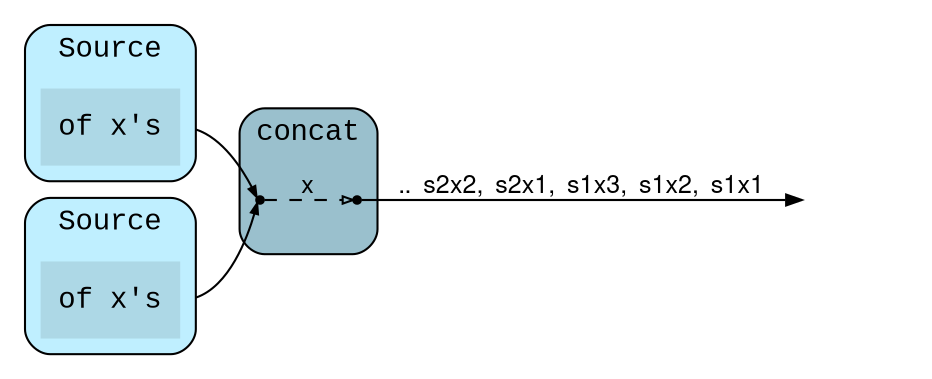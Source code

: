 digraph op_concat {
    rankdir ="LR"
    fontname="Courier New,Helvetica"
    compound=true
    // splines=curved
    node [shape=box fontname="Courier New,Helvetica,Comic Sans MS"]
    edge [arrowsize=.75 fontsize=12 fontname="Helvetica,Comic Sans MS" fontstyle=bold]

    // map begin

    subgraph cluster_source_1 {
        style="filled,rounded"
        fillcolor=lightblue1
        label="Source"
        s1_gen [label="of x's" color="lightblue" style=filled]
    }

    // dm_udf -> s1_gen:w [style=dashed arrowhead=none arrowsize=0.5 lhead=cluster_source_1]
    // s1_gen:e -> dm_fout [style=dashed arrowhead=empty arrowsize=0.5 ltail=cluster_source_1]

    subgraph cluster_source_2 {
        style="filled,rounded"
        fillcolor=lightblue1
        label="Source"
        s2_gen [label="of x's" color="lightblue" style=filled]
    }

    // dm_udf -> s2_gen:e [style=dashed arrowhead=none arrowsize=0.5 lhead=cluster_source_2]
    // s2_gen:w -> dm_fout [style=dashed arrowhead=empty arrowsize=0.5 ltail=cluster_source_2]

    subgraph cluster_concat {
        label="concat"
        labeljust="l"
        style="filled,rounded"
        fillcolor=lightblue3

        dm_fin [label="" shape=point]
        dm_fout [label="" shape=point]

        dm_fin -> dm_fout [label=x style=dashed arrowhead=empty arrowsize=0.5]
    }

    s1_gen:e -> dm_fin [arrowsize=0.5 ltail=cluster_source_1]
    s2_gen:e -> dm_fin [arrowsize=0.5 ltail=cluster_source_2]

    dm_op [style=invis]
    dm_fout -> dm_op [label="..  s2x2,  s2x1,  s1x3,  s1x2,  s1x1"]
    // map end

}
